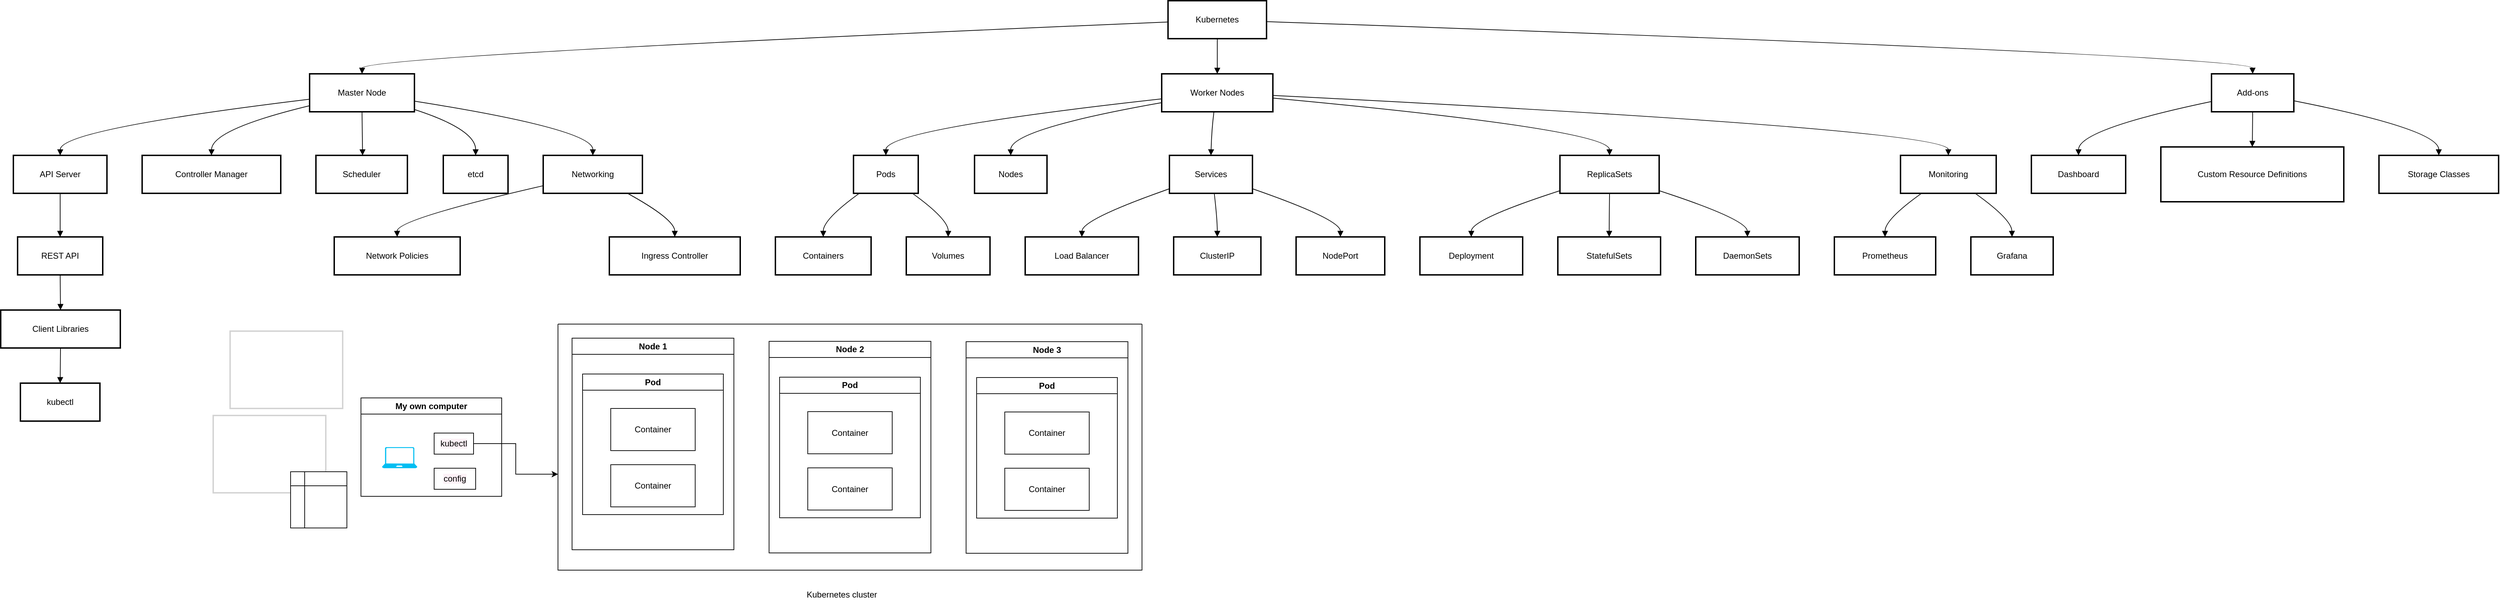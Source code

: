 <mxfile version="27.0.8">
  <diagram name="Seite-1" id="EK2L3uibeBaXruBm2-Xg">
    <mxGraphModel dx="1388" dy="648" grid="1" gridSize="10" guides="1" tooltips="1" connect="1" arrows="1" fold="1" page="1" pageScale="1" pageWidth="827" pageHeight="1169" math="0" shadow="0">
      <root>
        <mxCell id="0" />
        <mxCell id="1" parent="0" />
        <mxCell id="2" value="Kubernetes" style="whiteSpace=wrap;strokeWidth=2;" parent="1" vertex="1">
          <mxGeometry x="1667" y="200" width="140" height="54" as="geometry" />
        </mxCell>
        <mxCell id="3" value="Master Node" style="whiteSpace=wrap;strokeWidth=2;" parent="1" vertex="1">
          <mxGeometry x="447" y="304" width="149" height="54" as="geometry" />
        </mxCell>
        <mxCell id="4" value="Worker Nodes" style="whiteSpace=wrap;strokeWidth=2;" parent="1" vertex="1">
          <mxGeometry x="1658" y="304" width="158" height="54" as="geometry" />
        </mxCell>
        <mxCell id="5" value="API Server" style="whiteSpace=wrap;strokeWidth=2;" parent="1" vertex="1">
          <mxGeometry x="26" y="420" width="133" height="54" as="geometry" />
        </mxCell>
        <mxCell id="6" value="Controller Manager" style="whiteSpace=wrap;strokeWidth=2;" parent="1" vertex="1">
          <mxGeometry x="209" y="420" width="197" height="54" as="geometry" />
        </mxCell>
        <mxCell id="7" value="Scheduler" style="whiteSpace=wrap;strokeWidth=2;" parent="1" vertex="1">
          <mxGeometry x="456" y="420" width="130" height="54" as="geometry" />
        </mxCell>
        <mxCell id="8" value="etcd" style="whiteSpace=wrap;strokeWidth=2;" parent="1" vertex="1">
          <mxGeometry x="637" y="420" width="92" height="54" as="geometry" />
        </mxCell>
        <mxCell id="9" value="Pods" style="whiteSpace=wrap;strokeWidth=2;" parent="1" vertex="1">
          <mxGeometry x="1220" y="420" width="92" height="54" as="geometry" />
        </mxCell>
        <mxCell id="10" value="Nodes" style="whiteSpace=wrap;strokeWidth=2;" parent="1" vertex="1">
          <mxGeometry x="1392" y="420" width="103" height="54" as="geometry" />
        </mxCell>
        <mxCell id="11" value="Services" style="whiteSpace=wrap;strokeWidth=2;" parent="1" vertex="1">
          <mxGeometry x="1669" y="420" width="118" height="54" as="geometry" />
        </mxCell>
        <mxCell id="12" value="ReplicaSets" style="whiteSpace=wrap;strokeWidth=2;" parent="1" vertex="1">
          <mxGeometry x="2224" y="420" width="141" height="54" as="geometry" />
        </mxCell>
        <mxCell id="13" value="Containers" style="whiteSpace=wrap;strokeWidth=2;" parent="1" vertex="1">
          <mxGeometry x="1109" y="536" width="136" height="54" as="geometry" />
        </mxCell>
        <mxCell id="14" value="Volumes" style="whiteSpace=wrap;strokeWidth=2;" parent="1" vertex="1">
          <mxGeometry x="1295" y="536" width="119" height="54" as="geometry" />
        </mxCell>
        <mxCell id="15" value="Load Balancer" style="whiteSpace=wrap;strokeWidth=2;" parent="1" vertex="1">
          <mxGeometry x="1464" y="536" width="161" height="54" as="geometry" />
        </mxCell>
        <mxCell id="16" value="ClusterIP" style="whiteSpace=wrap;strokeWidth=2;" parent="1" vertex="1">
          <mxGeometry x="1675" y="536" width="124" height="54" as="geometry" />
        </mxCell>
        <mxCell id="17" value="NodePort" style="whiteSpace=wrap;strokeWidth=2;" parent="1" vertex="1">
          <mxGeometry x="1849" y="536" width="126" height="54" as="geometry" />
        </mxCell>
        <mxCell id="18" value="Deployment" style="whiteSpace=wrap;strokeWidth=2;" parent="1" vertex="1">
          <mxGeometry x="2025" y="536" width="146" height="54" as="geometry" />
        </mxCell>
        <mxCell id="19" value="StatefulSets" style="whiteSpace=wrap;strokeWidth=2;" parent="1" vertex="1">
          <mxGeometry x="2221" y="536" width="146" height="54" as="geometry" />
        </mxCell>
        <mxCell id="20" value="DaemonSets" style="whiteSpace=wrap;strokeWidth=2;" parent="1" vertex="1">
          <mxGeometry x="2417" y="536" width="147" height="54" as="geometry" />
        </mxCell>
        <mxCell id="21" value="REST API" style="whiteSpace=wrap;strokeWidth=2;" parent="1" vertex="1">
          <mxGeometry x="32" y="536" width="121" height="54" as="geometry" />
        </mxCell>
        <mxCell id="22" value="Client Libraries" style="whiteSpace=wrap;strokeWidth=2;" parent="1" vertex="1">
          <mxGeometry x="8" y="640" width="170" height="54" as="geometry" />
        </mxCell>
        <mxCell id="23" value="kubectl" style="whiteSpace=wrap;strokeWidth=2;" parent="1" vertex="1">
          <mxGeometry x="36" y="744" width="113" height="54" as="geometry" />
        </mxCell>
        <mxCell id="24" value="Networking" style="whiteSpace=wrap;strokeWidth=2;" parent="1" vertex="1">
          <mxGeometry x="779" y="420" width="141" height="54" as="geometry" />
        </mxCell>
        <mxCell id="25" value="Network Policies" style="whiteSpace=wrap;strokeWidth=2;" parent="1" vertex="1">
          <mxGeometry x="482" y="536" width="179" height="54" as="geometry" />
        </mxCell>
        <mxCell id="26" value="Ingress Controller" style="whiteSpace=wrap;strokeWidth=2;" parent="1" vertex="1">
          <mxGeometry x="873" y="536" width="186" height="54" as="geometry" />
        </mxCell>
        <mxCell id="27" value="Monitoring" style="whiteSpace=wrap;strokeWidth=2;" parent="1" vertex="1">
          <mxGeometry x="2708" y="420" width="136" height="54" as="geometry" />
        </mxCell>
        <mxCell id="28" value="Prometheus" style="whiteSpace=wrap;strokeWidth=2;" parent="1" vertex="1">
          <mxGeometry x="2614" y="536" width="144" height="54" as="geometry" />
        </mxCell>
        <mxCell id="29" value="Grafana" style="whiteSpace=wrap;strokeWidth=2;" parent="1" vertex="1">
          <mxGeometry x="2808" y="536" width="117" height="54" as="geometry" />
        </mxCell>
        <mxCell id="30" value="Add-ons" style="whiteSpace=wrap;strokeWidth=2;" parent="1" vertex="1">
          <mxGeometry x="3150" y="304" width="117" height="54" as="geometry" />
        </mxCell>
        <mxCell id="31" value="Dashboard" style="whiteSpace=wrap;strokeWidth=2;" parent="1" vertex="1">
          <mxGeometry x="2894" y="420" width="134" height="54" as="geometry" />
        </mxCell>
        <mxCell id="32" value="Custom Resource Definitions" style="whiteSpace=wrap;strokeWidth=2;" parent="1" vertex="1">
          <mxGeometry x="3078" y="408" width="260" height="78" as="geometry" />
        </mxCell>
        <mxCell id="33" value="Storage Classes" style="whiteSpace=wrap;strokeWidth=2;" parent="1" vertex="1">
          <mxGeometry x="3388" y="420" width="170" height="54" as="geometry" />
        </mxCell>
        <mxCell id="34" value="" style="curved=1;startArrow=none;endArrow=block;exitX=0;exitY=0.56;entryX=0.5;entryY=0;" parent="1" source="2" target="3" edge="1">
          <mxGeometry relative="1" as="geometry">
            <Array as="points">
              <mxPoint x="522" y="279" />
            </Array>
          </mxGeometry>
        </mxCell>
        <mxCell id="35" value="" style="curved=1;startArrow=none;endArrow=block;exitX=0.5;exitY=1;entryX=0.5;entryY=0;" parent="1" source="2" target="4" edge="1">
          <mxGeometry relative="1" as="geometry">
            <Array as="points" />
          </mxGeometry>
        </mxCell>
        <mxCell id="36" value="" style="curved=1;startArrow=none;endArrow=block;exitX=0;exitY=0.67;entryX=0.5;entryY=0;" parent="1" source="3" target="5" edge="1">
          <mxGeometry relative="1" as="geometry">
            <Array as="points">
              <mxPoint x="93" y="383" />
            </Array>
          </mxGeometry>
        </mxCell>
        <mxCell id="37" value="" style="curved=1;startArrow=none;endArrow=block;exitX=0;exitY=0.84;entryX=0.5;entryY=0;" parent="1" source="3" target="6" edge="1">
          <mxGeometry relative="1" as="geometry">
            <Array as="points">
              <mxPoint x="308" y="383" />
            </Array>
          </mxGeometry>
        </mxCell>
        <mxCell id="38" value="" style="curved=1;startArrow=none;endArrow=block;exitX=0.5;exitY=1;entryX=0.51;entryY=0;" parent="1" source="3" target="7" edge="1">
          <mxGeometry relative="1" as="geometry">
            <Array as="points" />
          </mxGeometry>
        </mxCell>
        <mxCell id="39" value="" style="curved=1;startArrow=none;endArrow=block;exitX=1;exitY=0.94;entryX=0.5;entryY=0;" parent="1" source="3" target="8" edge="1">
          <mxGeometry relative="1" as="geometry">
            <Array as="points">
              <mxPoint x="683" y="383" />
            </Array>
          </mxGeometry>
        </mxCell>
        <mxCell id="40" value="" style="curved=1;startArrow=none;endArrow=block;exitX=0;exitY=0.66;entryX=0.5;entryY=0;" parent="1" source="4" target="9" edge="1">
          <mxGeometry relative="1" as="geometry">
            <Array as="points">
              <mxPoint x="1266" y="383" />
            </Array>
          </mxGeometry>
        </mxCell>
        <mxCell id="41" value="" style="curved=1;startArrow=none;endArrow=block;exitX=0;exitY=0.76;entryX=0.5;entryY=0;" parent="1" source="4" target="10" edge="1">
          <mxGeometry relative="1" as="geometry">
            <Array as="points">
              <mxPoint x="1443" y="383" />
            </Array>
          </mxGeometry>
        </mxCell>
        <mxCell id="42" value="" style="curved=1;startArrow=none;endArrow=block;exitX=0.47;exitY=1;entryX=0.5;entryY=0;" parent="1" source="4" target="11" edge="1">
          <mxGeometry relative="1" as="geometry">
            <Array as="points">
              <mxPoint x="1729" y="383" />
            </Array>
          </mxGeometry>
        </mxCell>
        <mxCell id="43" value="" style="curved=1;startArrow=none;endArrow=block;exitX=1;exitY=0.64;entryX=0.5;entryY=0;" parent="1" source="4" target="12" edge="1">
          <mxGeometry relative="1" as="geometry">
            <Array as="points">
              <mxPoint x="2294" y="383" />
            </Array>
          </mxGeometry>
        </mxCell>
        <mxCell id="44" value="" style="curved=1;startArrow=none;endArrow=block;exitX=0.09;exitY=1;entryX=0.5;entryY=0;" parent="1" source="9" target="13" edge="1">
          <mxGeometry relative="1" as="geometry">
            <Array as="points">
              <mxPoint x="1177" y="511" />
            </Array>
          </mxGeometry>
        </mxCell>
        <mxCell id="45" value="" style="curved=1;startArrow=none;endArrow=block;exitX=0.91;exitY=1;entryX=0.5;entryY=0;" parent="1" source="9" target="14" edge="1">
          <mxGeometry relative="1" as="geometry">
            <Array as="points">
              <mxPoint x="1355" y="511" />
            </Array>
          </mxGeometry>
        </mxCell>
        <mxCell id="46" value="" style="curved=1;startArrow=none;endArrow=block;exitX=0;exitY=0.88;entryX=0.5;entryY=0;" parent="1" source="11" target="15" edge="1">
          <mxGeometry relative="1" as="geometry">
            <Array as="points">
              <mxPoint x="1545" y="511" />
            </Array>
          </mxGeometry>
        </mxCell>
        <mxCell id="47" value="" style="curved=1;startArrow=none;endArrow=block;exitX=0.54;exitY=1;entryX=0.5;entryY=0;" parent="1" source="11" target="16" edge="1">
          <mxGeometry relative="1" as="geometry">
            <Array as="points">
              <mxPoint x="1737" y="511" />
            </Array>
          </mxGeometry>
        </mxCell>
        <mxCell id="48" value="" style="curved=1;startArrow=none;endArrow=block;exitX=1;exitY=0.88;entryX=0.5;entryY=0;" parent="1" source="11" target="17" edge="1">
          <mxGeometry relative="1" as="geometry">
            <Array as="points">
              <mxPoint x="1912" y="511" />
            </Array>
          </mxGeometry>
        </mxCell>
        <mxCell id="49" value="" style="curved=1;startArrow=none;endArrow=block;exitX=0;exitY=0.93;entryX=0.5;entryY=0;" parent="1" source="12" target="18" edge="1">
          <mxGeometry relative="1" as="geometry">
            <Array as="points">
              <mxPoint x="2098" y="511" />
            </Array>
          </mxGeometry>
        </mxCell>
        <mxCell id="50" value="" style="curved=1;startArrow=none;endArrow=block;exitX=0.5;exitY=1;entryX=0.5;entryY=0;" parent="1" source="12" target="19" edge="1">
          <mxGeometry relative="1" as="geometry">
            <Array as="points">
              <mxPoint x="2294" y="511" />
            </Array>
          </mxGeometry>
        </mxCell>
        <mxCell id="51" value="" style="curved=1;startArrow=none;endArrow=block;exitX=1;exitY=0.93;entryX=0.5;entryY=0;" parent="1" source="12" target="20" edge="1">
          <mxGeometry relative="1" as="geometry">
            <Array as="points">
              <mxPoint x="2490" y="511" />
            </Array>
          </mxGeometry>
        </mxCell>
        <mxCell id="52" value="" style="curved=1;startArrow=none;endArrow=block;exitX=0.5;exitY=1;entryX=0.5;entryY=0;" parent="1" source="5" target="21" edge="1">
          <mxGeometry relative="1" as="geometry">
            <Array as="points" />
          </mxGeometry>
        </mxCell>
        <mxCell id="53" value="" style="curved=1;startArrow=none;endArrow=block;exitX=0.5;exitY=1;entryX=0.5;entryY=0;" parent="1" source="21" target="22" edge="1">
          <mxGeometry relative="1" as="geometry">
            <Array as="points" />
          </mxGeometry>
        </mxCell>
        <mxCell id="54" value="" style="curved=1;startArrow=none;endArrow=block;exitX=0.5;exitY=1;entryX=0.5;entryY=0;" parent="1" source="22" target="23" edge="1">
          <mxGeometry relative="1" as="geometry">
            <Array as="points" />
          </mxGeometry>
        </mxCell>
        <mxCell id="55" value="" style="curved=1;startArrow=none;endArrow=block;exitX=1;exitY=0.72;entryX=0.5;entryY=0;" parent="1" source="3" target="24" edge="1">
          <mxGeometry relative="1" as="geometry">
            <Array as="points">
              <mxPoint x="850" y="383" />
            </Array>
          </mxGeometry>
        </mxCell>
        <mxCell id="56" value="" style="curved=1;startArrow=none;endArrow=block;exitX=0;exitY=0.8;entryX=0.5;entryY=0;" parent="1" source="24" target="25" edge="1">
          <mxGeometry relative="1" as="geometry">
            <Array as="points">
              <mxPoint x="571" y="511" />
            </Array>
          </mxGeometry>
        </mxCell>
        <mxCell id="57" value="" style="curved=1;startArrow=none;endArrow=block;exitX=0.85;exitY=1;entryX=0.5;entryY=0;" parent="1" source="24" target="26" edge="1">
          <mxGeometry relative="1" as="geometry">
            <Array as="points">
              <mxPoint x="966" y="511" />
            </Array>
          </mxGeometry>
        </mxCell>
        <mxCell id="58" value="" style="curved=1;startArrow=none;endArrow=block;exitX=1;exitY=0.57;entryX=0.5;entryY=0;" parent="1" source="4" target="27" edge="1">
          <mxGeometry relative="1" as="geometry">
            <Array as="points">
              <mxPoint x="2776" y="383" />
            </Array>
          </mxGeometry>
        </mxCell>
        <mxCell id="59" value="" style="curved=1;startArrow=none;endArrow=block;exitX=0.22;exitY=1;entryX=0.5;entryY=0;" parent="1" source="27" target="28" edge="1">
          <mxGeometry relative="1" as="geometry">
            <Array as="points">
              <mxPoint x="2686" y="511" />
            </Array>
          </mxGeometry>
        </mxCell>
        <mxCell id="60" value="" style="curved=1;startArrow=none;endArrow=block;exitX=0.78;exitY=1;entryX=0.5;entryY=0;" parent="1" source="27" target="29" edge="1">
          <mxGeometry relative="1" as="geometry">
            <Array as="points">
              <mxPoint x="2866" y="511" />
            </Array>
          </mxGeometry>
        </mxCell>
        <mxCell id="61" value="" style="curved=1;startArrow=none;endArrow=block;exitX=1;exitY=0.55;entryX=0.5;entryY=0;" parent="1" source="2" target="30" edge="1">
          <mxGeometry relative="1" as="geometry">
            <Array as="points">
              <mxPoint x="3208" y="279" />
            </Array>
          </mxGeometry>
        </mxCell>
        <mxCell id="62" value="" style="curved=1;startArrow=none;endArrow=block;exitX=0;exitY=0.73;entryX=0.5;entryY=0;" parent="1" source="30" target="31" edge="1">
          <mxGeometry relative="1" as="geometry">
            <Array as="points">
              <mxPoint x="2961" y="383" />
            </Array>
          </mxGeometry>
        </mxCell>
        <mxCell id="63" value="" style="curved=1;startArrow=none;endArrow=block;exitX=0.5;exitY=1;entryX=0.5;entryY=0;" parent="1" source="30" target="32" edge="1">
          <mxGeometry relative="1" as="geometry">
            <Array as="points" />
          </mxGeometry>
        </mxCell>
        <mxCell id="64" value="" style="curved=1;startArrow=none;endArrow=block;exitX=1;exitY=0.71;entryX=0.5;entryY=0;" parent="1" source="30" target="33" edge="1">
          <mxGeometry relative="1" as="geometry">
            <Array as="points">
              <mxPoint x="3473" y="383" />
            </Array>
          </mxGeometry>
        </mxCell>
        <mxCell id="PF-AZvKPsO_e9bYHpn-a-70" value="" style="rounded=0;whiteSpace=wrap;html=1;fillColor=none;strokeColor=#d3d3d3;strokeWidth=2;align=left;" vertex="1" parent="1">
          <mxGeometry x="310" y="790" width="160" height="110" as="geometry" />
        </mxCell>
        <mxCell id="PF-AZvKPsO_e9bYHpn-a-71" value="" style="rounded=0;whiteSpace=wrap;html=1;fillColor=none;strokeColor=#d3d3d3;strokeWidth=2;" vertex="1" parent="1">
          <mxGeometry x="334" y="670" width="160" height="110" as="geometry" />
        </mxCell>
        <mxCell id="PF-AZvKPsO_e9bYHpn-a-72" value="" style="shape=internalStorage;whiteSpace=wrap;html=1;backgroundOutline=1;" vertex="1" parent="1">
          <mxGeometry x="420" y="870" width="80" height="80" as="geometry" />
        </mxCell>
        <mxCell id="PF-AZvKPsO_e9bYHpn-a-73" value="My own computer" style="swimlane;whiteSpace=wrap;html=1;" vertex="1" parent="1">
          <mxGeometry x="520" y="765" width="200" height="140" as="geometry" />
        </mxCell>
        <mxCell id="PF-AZvKPsO_e9bYHpn-a-65" value="" style="verticalLabelPosition=bottom;html=1;verticalAlign=top;align=center;strokeColor=none;fillColor=#00BEF2;shape=mxgraph.azure.laptop;pointerEvents=1;" vertex="1" parent="PF-AZvKPsO_e9bYHpn-a-73">
          <mxGeometry x="30" y="70" width="50" height="30" as="geometry" />
        </mxCell>
        <mxCell id="PF-AZvKPsO_e9bYHpn-a-66" value="&lt;span class=&quot;notion-enable-hover&quot; data-token-index=&quot;0&quot; style=&quot;background:rgba(252, 241, 246, 1);isolation:auto&quot;&gt;kubectl&lt;/span&gt;" style="rounded=0;whiteSpace=wrap;html=1;" vertex="1" parent="PF-AZvKPsO_e9bYHpn-a-73">
          <mxGeometry x="104" y="50" width="56" height="30" as="geometry" />
        </mxCell>
        <mxCell id="PF-AZvKPsO_e9bYHpn-a-67" value="&lt;span class=&quot;notion-enable-hover&quot; data-token-index=&quot;0&quot; style=&quot;background: rgb(252, 241, 246); isolation: auto;&quot;&gt;config&lt;/span&gt;" style="rounded=0;whiteSpace=wrap;html=1;" vertex="1" parent="PF-AZvKPsO_e9bYHpn-a-73">
          <mxGeometry x="104" y="100" width="59" height="30" as="geometry" />
        </mxCell>
        <mxCell id="PF-AZvKPsO_e9bYHpn-a-75" value="Node 1" style="swimlane;whiteSpace=wrap;html=1;" vertex="1" parent="1">
          <mxGeometry x="820" y="680" width="230" height="301" as="geometry" />
        </mxCell>
        <mxCell id="PF-AZvKPsO_e9bYHpn-a-79" value="Pod" style="swimlane;whiteSpace=wrap;html=1;" vertex="1" parent="PF-AZvKPsO_e9bYHpn-a-75">
          <mxGeometry x="15" y="51" width="200" height="200" as="geometry" />
        </mxCell>
        <mxCell id="PF-AZvKPsO_e9bYHpn-a-80" value="Container" style="rounded=0;whiteSpace=wrap;html=1;" vertex="1" parent="PF-AZvKPsO_e9bYHpn-a-79">
          <mxGeometry x="40" y="49" width="120" height="60" as="geometry" />
        </mxCell>
        <mxCell id="PF-AZvKPsO_e9bYHpn-a-81" value="Container" style="rounded=0;whiteSpace=wrap;html=1;" vertex="1" parent="PF-AZvKPsO_e9bYHpn-a-79">
          <mxGeometry x="40" y="129" width="120" height="60" as="geometry" />
        </mxCell>
        <mxCell id="PF-AZvKPsO_e9bYHpn-a-82" value="" style="swimlane;startSize=0;" vertex="1" parent="1">
          <mxGeometry x="800" y="660" width="830" height="350" as="geometry" />
        </mxCell>
        <mxCell id="PF-AZvKPsO_e9bYHpn-a-84" value="Node 2" style="swimlane;whiteSpace=wrap;html=1;" vertex="1" parent="PF-AZvKPsO_e9bYHpn-a-82">
          <mxGeometry x="300" y="24.5" width="230" height="301" as="geometry" />
        </mxCell>
        <mxCell id="PF-AZvKPsO_e9bYHpn-a-85" value="Pod" style="swimlane;whiteSpace=wrap;html=1;" vertex="1" parent="PF-AZvKPsO_e9bYHpn-a-84">
          <mxGeometry x="15" y="51" width="200" height="200" as="geometry" />
        </mxCell>
        <mxCell id="PF-AZvKPsO_e9bYHpn-a-86" value="Container" style="rounded=0;whiteSpace=wrap;html=1;" vertex="1" parent="PF-AZvKPsO_e9bYHpn-a-85">
          <mxGeometry x="40" y="49" width="120" height="60" as="geometry" />
        </mxCell>
        <mxCell id="PF-AZvKPsO_e9bYHpn-a-87" value="Container" style="rounded=0;whiteSpace=wrap;html=1;" vertex="1" parent="PF-AZvKPsO_e9bYHpn-a-85">
          <mxGeometry x="40" y="129" width="120" height="60" as="geometry" />
        </mxCell>
        <mxCell id="PF-AZvKPsO_e9bYHpn-a-88" value="Node 3" style="swimlane;whiteSpace=wrap;html=1;" vertex="1" parent="PF-AZvKPsO_e9bYHpn-a-82">
          <mxGeometry x="580" y="25" width="230" height="301" as="geometry" />
        </mxCell>
        <mxCell id="PF-AZvKPsO_e9bYHpn-a-89" value="Pod" style="swimlane;whiteSpace=wrap;html=1;" vertex="1" parent="PF-AZvKPsO_e9bYHpn-a-88">
          <mxGeometry x="15" y="51" width="200" height="200" as="geometry" />
        </mxCell>
        <mxCell id="PF-AZvKPsO_e9bYHpn-a-90" value="Container" style="rounded=0;whiteSpace=wrap;html=1;" vertex="1" parent="PF-AZvKPsO_e9bYHpn-a-89">
          <mxGeometry x="40" y="49" width="120" height="60" as="geometry" />
        </mxCell>
        <mxCell id="PF-AZvKPsO_e9bYHpn-a-91" value="Container" style="rounded=0;whiteSpace=wrap;html=1;" vertex="1" parent="PF-AZvKPsO_e9bYHpn-a-89">
          <mxGeometry x="40" y="129" width="120" height="60" as="geometry" />
        </mxCell>
        <mxCell id="PF-AZvKPsO_e9bYHpn-a-83" value="Kubernetes cluster" style="text;html=1;align=center;verticalAlign=middle;whiteSpace=wrap;rounded=0;" vertex="1" parent="1">
          <mxGeometry x="1147" y="1030" width="113" height="30" as="geometry" />
        </mxCell>
        <mxCell id="PF-AZvKPsO_e9bYHpn-a-92" style="edgeStyle=orthogonalEdgeStyle;rounded=0;orthogonalLoop=1;jettySize=auto;html=1;exitX=1;exitY=0.5;exitDx=0;exitDy=0;entryX=0;entryY=0.61;entryDx=0;entryDy=0;entryPerimeter=0;" edge="1" parent="1" source="PF-AZvKPsO_e9bYHpn-a-66" target="PF-AZvKPsO_e9bYHpn-a-82">
          <mxGeometry relative="1" as="geometry" />
        </mxCell>
      </root>
    </mxGraphModel>
  </diagram>
</mxfile>
